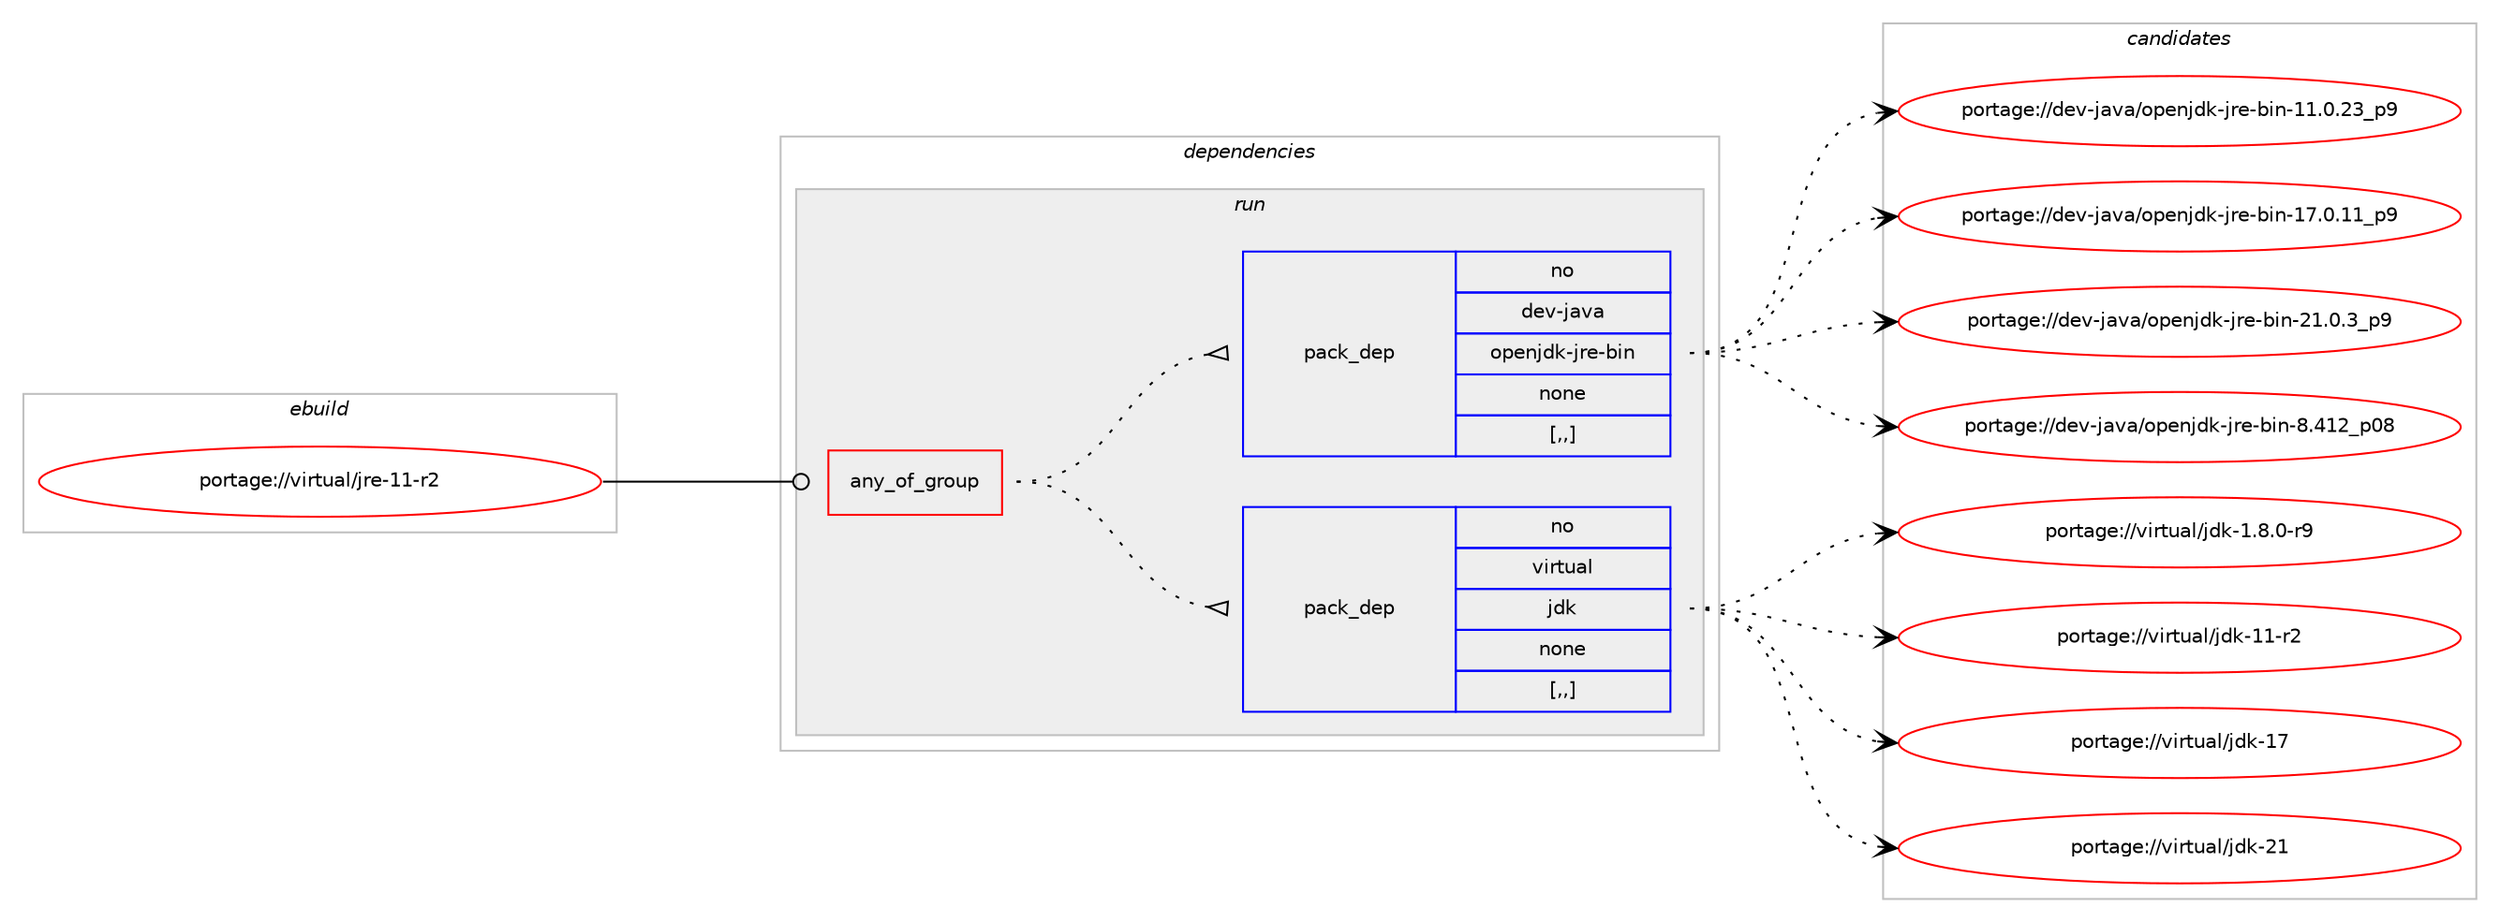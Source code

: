 digraph prolog {

# *************
# Graph options
# *************

newrank=true;
concentrate=true;
compound=true;
graph [rankdir=LR,fontname=Helvetica,fontsize=10,ranksep=1.5];#, ranksep=2.5, nodesep=0.2];
edge  [arrowhead=vee];
node  [fontname=Helvetica,fontsize=10];

# **********
# The ebuild
# **********

subgraph cluster_leftcol {
color=gray;
rank=same;
label=<<i>ebuild</i>>;
id [label="portage://virtual/jre-11-r2", color=red, width=4, href="../virtual/jre-11-r2.svg"];
}

# ****************
# The dependencies
# ****************

subgraph cluster_midcol {
color=gray;
label=<<i>dependencies</i>>;
subgraph cluster_compile {
fillcolor="#eeeeee";
style=filled;
label=<<i>compile</i>>;
}
subgraph cluster_compileandrun {
fillcolor="#eeeeee";
style=filled;
label=<<i>compile and run</i>>;
}
subgraph cluster_run {
fillcolor="#eeeeee";
style=filled;
label=<<i>run</i>>;
subgraph any2790 {
dependency434209 [label=<<TABLE BORDER="0" CELLBORDER="1" CELLSPACING="0" CELLPADDING="4"><TR><TD CELLPADDING="10">any_of_group</TD></TR></TABLE>>, shape=none, color=red];subgraph pack315400 {
dependency434210 [label=<<TABLE BORDER="0" CELLBORDER="1" CELLSPACING="0" CELLPADDING="4" WIDTH="220"><TR><TD ROWSPAN="6" CELLPADDING="30">pack_dep</TD></TR><TR><TD WIDTH="110">no</TD></TR><TR><TD>virtual</TD></TR><TR><TD>jdk</TD></TR><TR><TD>none</TD></TR><TR><TD>[,,]</TD></TR></TABLE>>, shape=none, color=blue];
}
dependency434209:e -> dependency434210:w [weight=20,style="dotted",arrowhead="oinv"];
subgraph pack315401 {
dependency434211 [label=<<TABLE BORDER="0" CELLBORDER="1" CELLSPACING="0" CELLPADDING="4" WIDTH="220"><TR><TD ROWSPAN="6" CELLPADDING="30">pack_dep</TD></TR><TR><TD WIDTH="110">no</TD></TR><TR><TD>dev-java</TD></TR><TR><TD>openjdk-jre-bin</TD></TR><TR><TD>none</TD></TR><TR><TD>[,,]</TD></TR></TABLE>>, shape=none, color=blue];
}
dependency434209:e -> dependency434211:w [weight=20,style="dotted",arrowhead="oinv"];
}
id:e -> dependency434209:w [weight=20,style="solid",arrowhead="odot"];
}
}

# **************
# The candidates
# **************

subgraph cluster_choices {
rank=same;
color=gray;
label=<<i>candidates</i>>;

subgraph choice315400 {
color=black;
nodesep=1;
choice11810511411611797108471061001074549465646484511457 [label="portage://virtual/jdk-1.8.0-r9", color=red, width=4,href="../virtual/jdk-1.8.0-r9.svg"];
choice11810511411611797108471061001074549494511450 [label="portage://virtual/jdk-11-r2", color=red, width=4,href="../virtual/jdk-11-r2.svg"];
choice1181051141161179710847106100107454955 [label="portage://virtual/jdk-17", color=red, width=4,href="../virtual/jdk-17.svg"];
choice1181051141161179710847106100107455049 [label="portage://virtual/jdk-21", color=red, width=4,href="../virtual/jdk-21.svg"];
dependency434210:e -> choice11810511411611797108471061001074549465646484511457:w [style=dotted,weight="100"];
dependency434210:e -> choice11810511411611797108471061001074549494511450:w [style=dotted,weight="100"];
dependency434210:e -> choice1181051141161179710847106100107454955:w [style=dotted,weight="100"];
dependency434210:e -> choice1181051141161179710847106100107455049:w [style=dotted,weight="100"];
}
subgraph choice315401 {
color=black;
nodesep=1;
choice1001011184510697118974711111210111010610010745106114101459810511045494946484650519511257 [label="portage://dev-java/openjdk-jre-bin-11.0.23_p9", color=red, width=4,href="../dev-java/openjdk-jre-bin-11.0.23_p9.svg"];
choice1001011184510697118974711111210111010610010745106114101459810511045495546484649499511257 [label="portage://dev-java/openjdk-jre-bin-17.0.11_p9", color=red, width=4,href="../dev-java/openjdk-jre-bin-17.0.11_p9.svg"];
choice10010111845106971189747111112101110106100107451061141014598105110455049464846519511257 [label="portage://dev-java/openjdk-jre-bin-21.0.3_p9", color=red, width=4,href="../dev-java/openjdk-jre-bin-21.0.3_p9.svg"];
choice10010111845106971189747111112101110106100107451061141014598105110455646524950951124856 [label="portage://dev-java/openjdk-jre-bin-8.412_p08", color=red, width=4,href="../dev-java/openjdk-jre-bin-8.412_p08.svg"];
dependency434211:e -> choice1001011184510697118974711111210111010610010745106114101459810511045494946484650519511257:w [style=dotted,weight="100"];
dependency434211:e -> choice1001011184510697118974711111210111010610010745106114101459810511045495546484649499511257:w [style=dotted,weight="100"];
dependency434211:e -> choice10010111845106971189747111112101110106100107451061141014598105110455049464846519511257:w [style=dotted,weight="100"];
dependency434211:e -> choice10010111845106971189747111112101110106100107451061141014598105110455646524950951124856:w [style=dotted,weight="100"];
}
}

}
